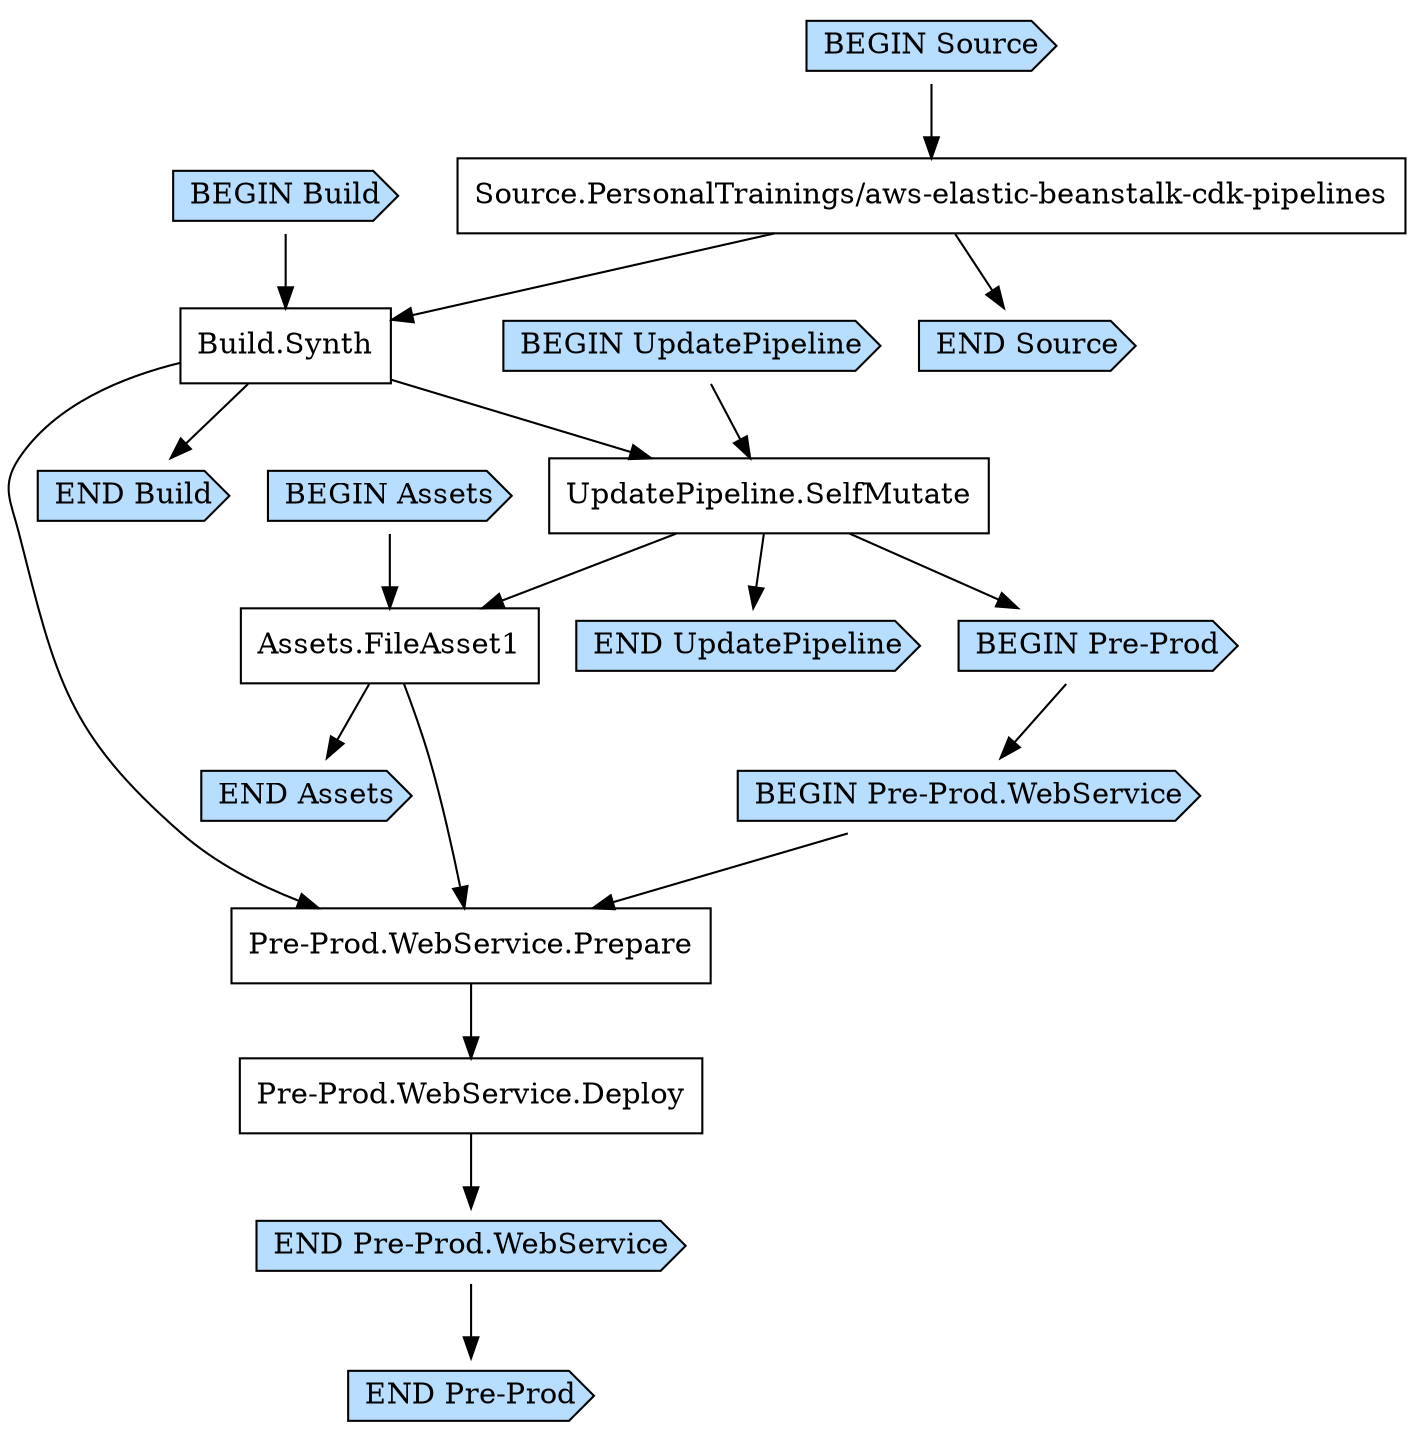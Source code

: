digraph G {
  # Arrows represent an "unlocks" relationship (opposite of dependency). So chosen
  # because the layout looks more natural that way.
  # To represent subgraph dependencies, subgraphs are represented by BEGIN/END nodes.
  # To render: `dot -Tsvg CdkPipelineStackPipelineF78599D7.dot > graph.svg`, open in a browser.
  node [shape="box"];
"BEGIN Build" [shape="cds", style="filled", fillcolor="#b7deff"];
"END Build" [shape="cds", style="filled", fillcolor="#b7deff"];
"Build.Synth";
"Source.PersonalTrainings/aws-elastic-beanstalk-cdk-pipelines" -> "Build.Synth";
"BEGIN Build" -> "Build.Synth";
"Build.Synth" -> "END Build";
"BEGIN UpdatePipeline" [shape="cds", style="filled", fillcolor="#b7deff"];
"END UpdatePipeline" [shape="cds", style="filled", fillcolor="#b7deff"];
"UpdatePipeline.SelfMutate";
"Build.Synth" -> "UpdatePipeline.SelfMutate";
"BEGIN UpdatePipeline" -> "UpdatePipeline.SelfMutate";
"UpdatePipeline.SelfMutate" -> "END UpdatePipeline";
"BEGIN Assets" [shape="cds", style="filled", fillcolor="#b7deff"];
"END Assets" [shape="cds", style="filled", fillcolor="#b7deff"];
"Assets.FileAsset1";
"UpdatePipeline.SelfMutate" -> "Assets.FileAsset1";
"BEGIN Assets" -> "Assets.FileAsset1";
"Assets.FileAsset1" -> "END Assets";
"BEGIN Pre-Prod" [shape="cds", style="filled", fillcolor="#b7deff"];
"END Pre-Prod" [shape="cds", style="filled", fillcolor="#b7deff"];
"UpdatePipeline.SelfMutate" -> "BEGIN Pre-Prod";
"BEGIN Pre-Prod.WebService" [shape="cds", style="filled", fillcolor="#b7deff"];
"END Pre-Prod.WebService" [shape="cds", style="filled", fillcolor="#b7deff"];
"Pre-Prod.WebService.Deploy";
"Pre-Prod.WebService.Prepare" -> "Pre-Prod.WebService.Deploy";
"Pre-Prod.WebService.Prepare";
"Build.Synth" -> "Pre-Prod.WebService.Prepare";
"Assets.FileAsset1" -> "Pre-Prod.WebService.Prepare";
"BEGIN Pre-Prod.WebService" -> "Pre-Prod.WebService.Prepare";
"Pre-Prod.WebService.Deploy" -> "END Pre-Prod.WebService";
"BEGIN Pre-Prod" -> "BEGIN Pre-Prod.WebService";
"END Pre-Prod.WebService" -> "END Pre-Prod";
"BEGIN Source" [shape="cds", style="filled", fillcolor="#b7deff"];
"END Source" [shape="cds", style="filled", fillcolor="#b7deff"];
"Source.PersonalTrainings/aws-elastic-beanstalk-cdk-pipelines";
"BEGIN Source" -> "Source.PersonalTrainings/aws-elastic-beanstalk-cdk-pipelines";
"Source.PersonalTrainings/aws-elastic-beanstalk-cdk-pipelines" -> "END Source";
}